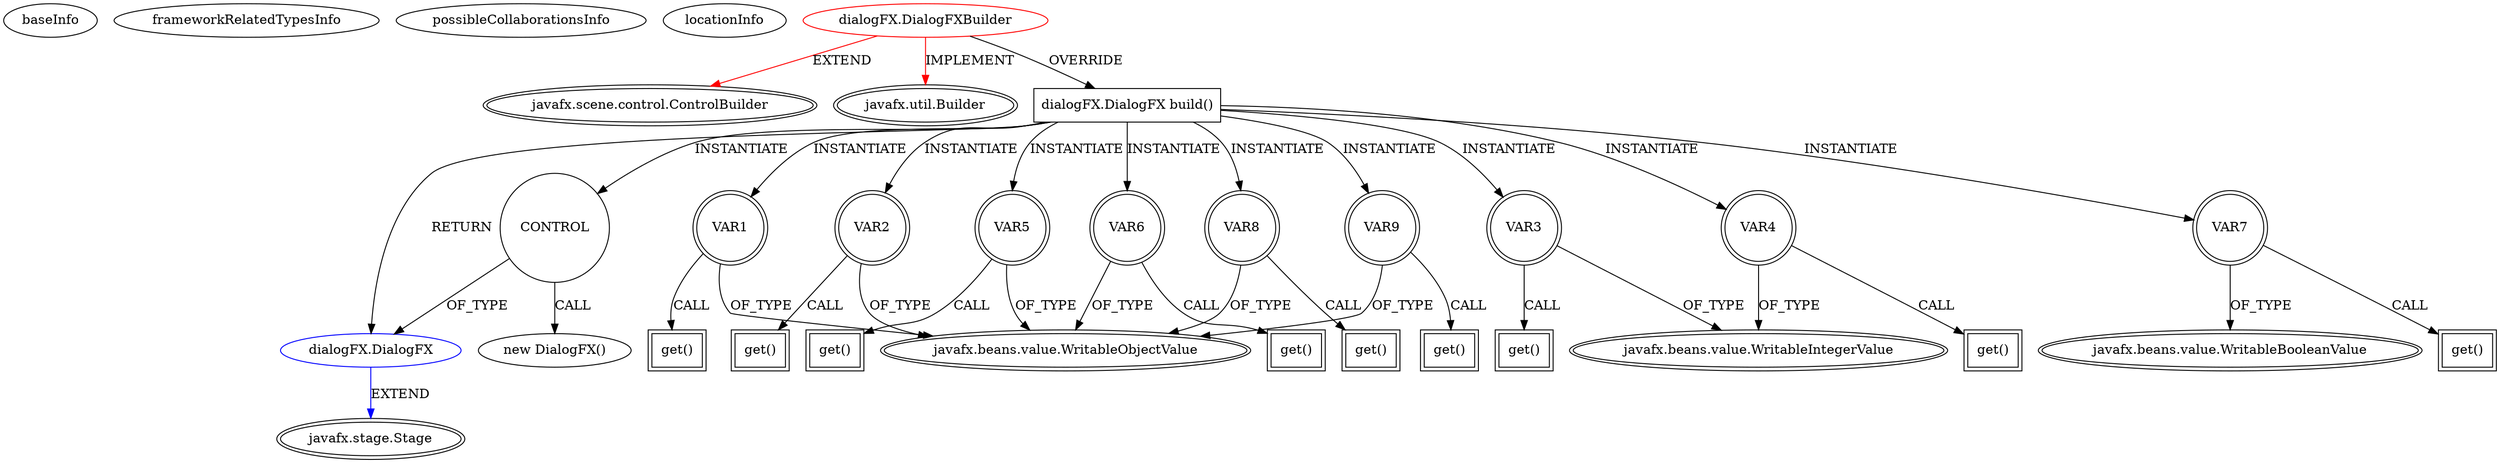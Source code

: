 digraph {
baseInfo[graphId=2196,category="extension_graph",isAnonymous=false,possibleRelation=true]
frameworkRelatedTypesInfo[0="javafx.scene.control.ControlBuilder",1="javafx.util.Builder"]
possibleCollaborationsInfo[0="2196~OVERRIDING_METHOD_DECLARATION-INSTANTIATION-OVERRIDING_METHOD_DECLARATION-RETURN_TYPE-~javafx.scene.control.ControlBuilder javafx.util.Builder ~javafx.stage.Stage ~false~false"]
locationInfo[projectName="bjornbil-reservatie",filePath="/bjornbil-reservatie/reservatie-master/ReservatieKommaFinal/src/dialogFX/DialogFXBuilder.java",contextSignature="DialogFXBuilder",graphId="2196"]
0[label="dialogFX.DialogFXBuilder",vertexType="ROOT_CLIENT_CLASS_DECLARATION",isFrameworkType=false,color=red]
1[label="javafx.scene.control.ControlBuilder",vertexType="FRAMEWORK_CLASS_TYPE",isFrameworkType=true,peripheries=2]
2[label="javafx.util.Builder",vertexType="FRAMEWORK_INTERFACE_TYPE",isFrameworkType=true,peripheries=2]
3[label="dialogFX.DialogFX build()",vertexType="OVERRIDING_METHOD_DECLARATION",isFrameworkType=false,shape=box]
4[label="dialogFX.DialogFX",vertexType="REFERENCE_CLIENT_CLASS_DECLARATION",isFrameworkType=false,color=blue]
5[label="javafx.stage.Stage",vertexType="FRAMEWORK_CLASS_TYPE",isFrameworkType=true,peripheries=2]
7[label="CONTROL",vertexType="VARIABLE_EXPRESION",isFrameworkType=false,shape=circle]
6[label="new DialogFX()",vertexType="CONSTRUCTOR_CALL",isFrameworkType=false]
9[label="VAR1",vertexType="VARIABLE_EXPRESION",isFrameworkType=true,peripheries=2,shape=circle]
11[label="javafx.beans.value.WritableObjectValue",vertexType="FRAMEWORK_INTERFACE_TYPE",isFrameworkType=true,peripheries=2]
10[label="get()",vertexType="INSIDE_CALL",isFrameworkType=true,peripheries=2,shape=box]
12[label="VAR2",vertexType="VARIABLE_EXPRESION",isFrameworkType=true,peripheries=2,shape=circle]
13[label="get()",vertexType="INSIDE_CALL",isFrameworkType=true,peripheries=2,shape=box]
15[label="VAR3",vertexType="VARIABLE_EXPRESION",isFrameworkType=true,peripheries=2,shape=circle]
17[label="javafx.beans.value.WritableIntegerValue",vertexType="FRAMEWORK_INTERFACE_TYPE",isFrameworkType=true,peripheries=2]
16[label="get()",vertexType="INSIDE_CALL",isFrameworkType=true,peripheries=2,shape=box]
18[label="VAR4",vertexType="VARIABLE_EXPRESION",isFrameworkType=true,peripheries=2,shape=circle]
19[label="get()",vertexType="INSIDE_CALL",isFrameworkType=true,peripheries=2,shape=box]
21[label="VAR5",vertexType="VARIABLE_EXPRESION",isFrameworkType=true,peripheries=2,shape=circle]
22[label="get()",vertexType="INSIDE_CALL",isFrameworkType=true,peripheries=2,shape=box]
24[label="VAR6",vertexType="VARIABLE_EXPRESION",isFrameworkType=true,peripheries=2,shape=circle]
25[label="get()",vertexType="INSIDE_CALL",isFrameworkType=true,peripheries=2,shape=box]
27[label="VAR7",vertexType="VARIABLE_EXPRESION",isFrameworkType=true,peripheries=2,shape=circle]
29[label="javafx.beans.value.WritableBooleanValue",vertexType="FRAMEWORK_INTERFACE_TYPE",isFrameworkType=true,peripheries=2]
28[label="get()",vertexType="INSIDE_CALL",isFrameworkType=true,peripheries=2,shape=box]
30[label="VAR8",vertexType="VARIABLE_EXPRESION",isFrameworkType=true,peripheries=2,shape=circle]
31[label="get()",vertexType="INSIDE_CALL",isFrameworkType=true,peripheries=2,shape=box]
33[label="VAR9",vertexType="VARIABLE_EXPRESION",isFrameworkType=true,peripheries=2,shape=circle]
34[label="get()",vertexType="INSIDE_CALL",isFrameworkType=true,peripheries=2,shape=box]
0->1[label="EXTEND",color=red]
0->2[label="IMPLEMENT",color=red]
0->3[label="OVERRIDE"]
4->5[label="EXTEND",color=blue]
3->4[label="RETURN"]
3->7[label="INSTANTIATE"]
7->4[label="OF_TYPE"]
7->6[label="CALL"]
3->9[label="INSTANTIATE"]
9->11[label="OF_TYPE"]
9->10[label="CALL"]
3->12[label="INSTANTIATE"]
12->11[label="OF_TYPE"]
12->13[label="CALL"]
3->15[label="INSTANTIATE"]
15->17[label="OF_TYPE"]
15->16[label="CALL"]
3->18[label="INSTANTIATE"]
18->17[label="OF_TYPE"]
18->19[label="CALL"]
3->21[label="INSTANTIATE"]
21->11[label="OF_TYPE"]
21->22[label="CALL"]
3->24[label="INSTANTIATE"]
24->11[label="OF_TYPE"]
24->25[label="CALL"]
3->27[label="INSTANTIATE"]
27->29[label="OF_TYPE"]
27->28[label="CALL"]
3->30[label="INSTANTIATE"]
30->11[label="OF_TYPE"]
30->31[label="CALL"]
3->33[label="INSTANTIATE"]
33->11[label="OF_TYPE"]
33->34[label="CALL"]
}
